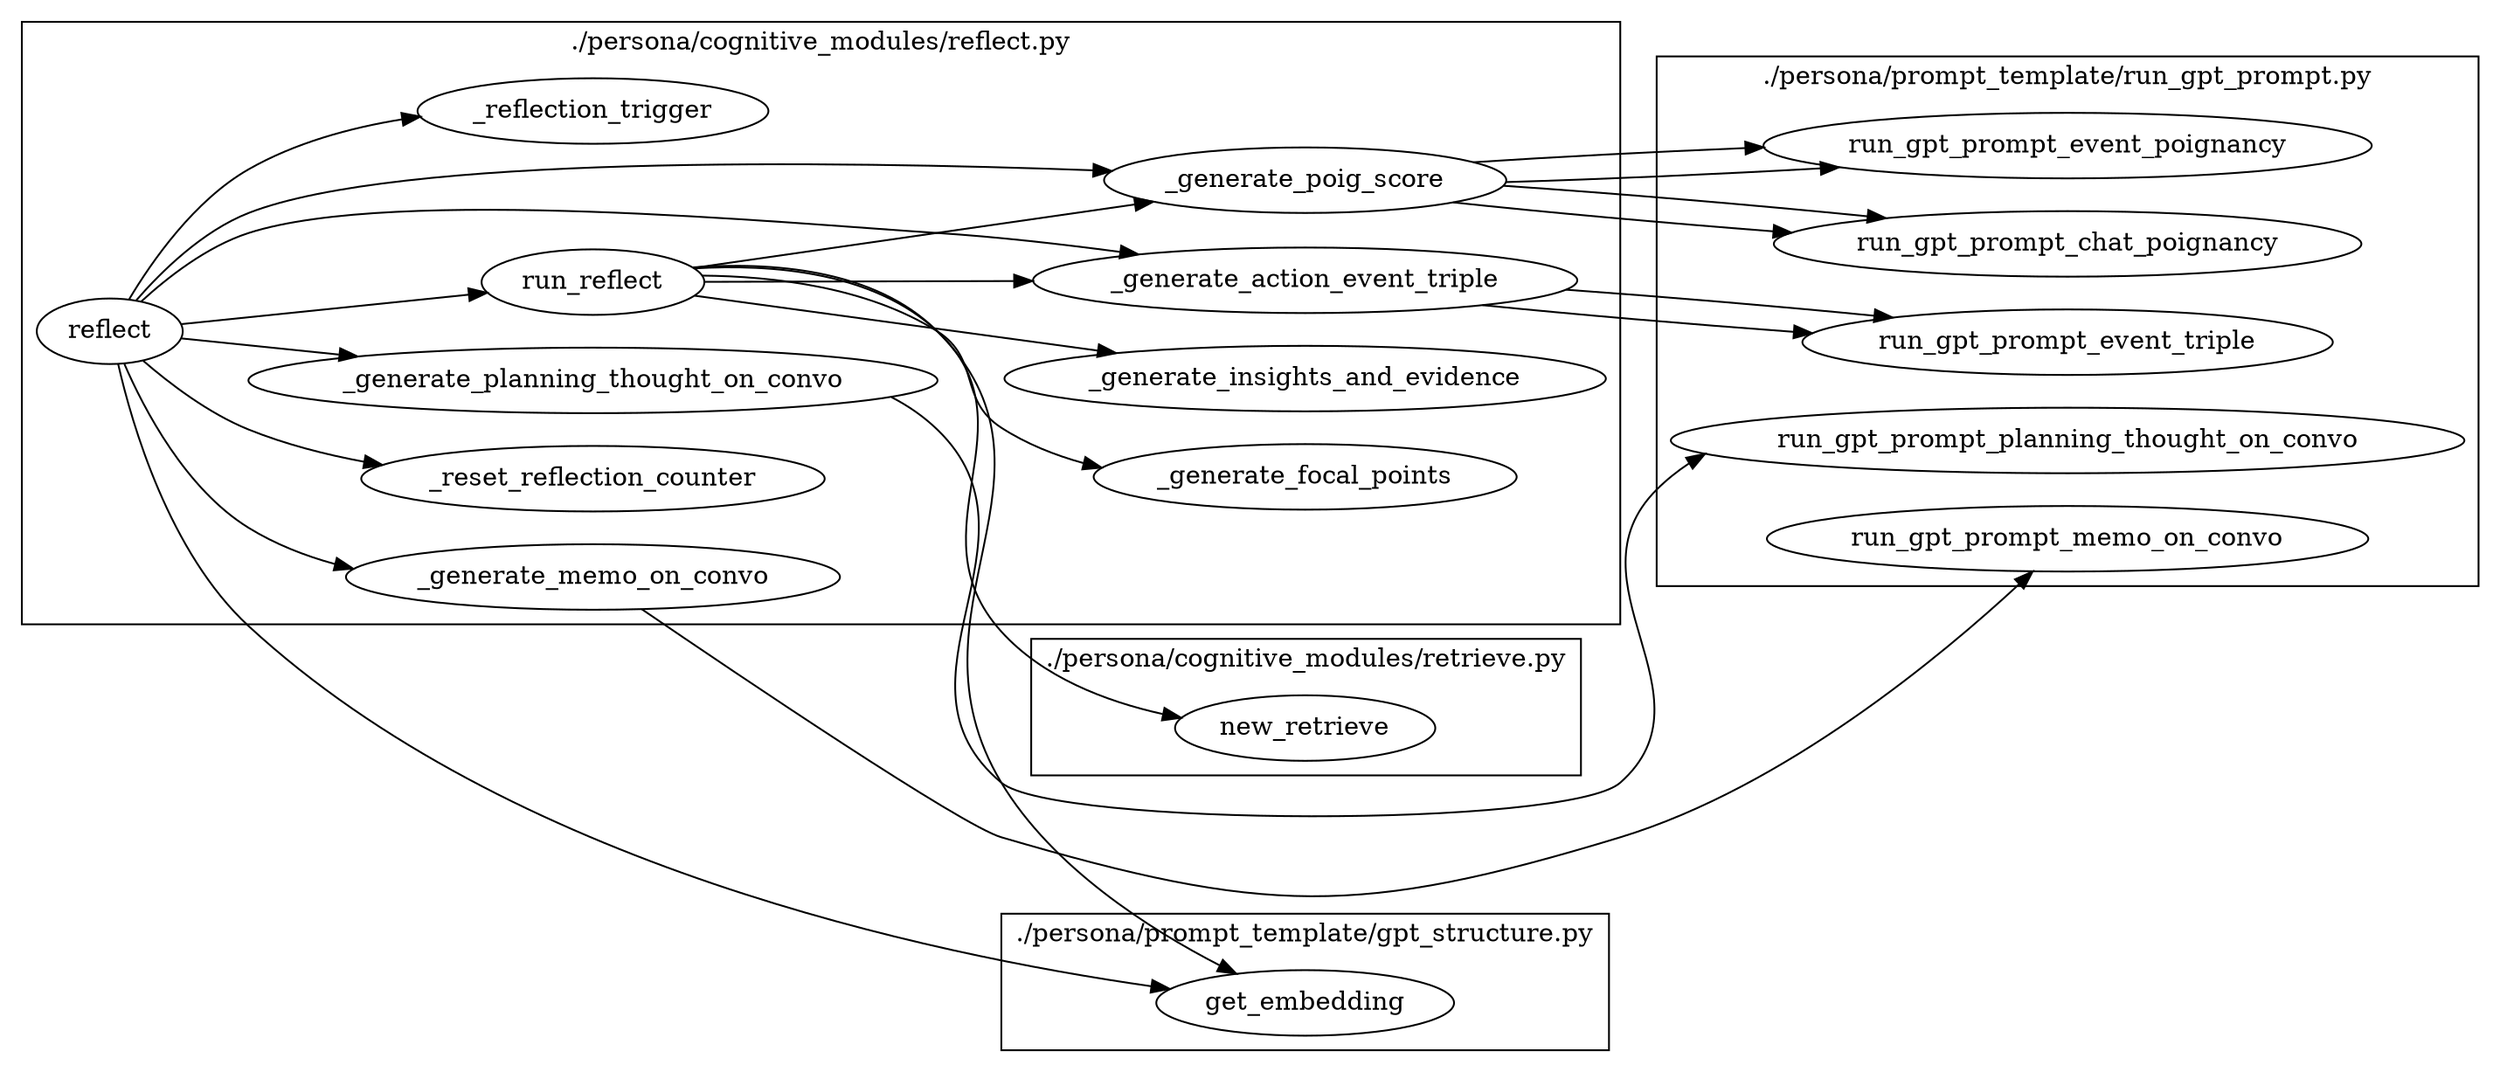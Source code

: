 digraph {
	graph [rankdir=LR];
	subgraph "cluster_./persona/cognitive_modules/reflect.py" {
		graph [label="./persona/cognitive_modules/reflect.py"];
		"./persona/cognitive_modules/reflect.py#reflect@195:4"	[label=reflect];
		"./persona/cognitive_modules/reflect.py#_reflection_trigger@153:4"	[label=_reflection_trigger];
		"./persona/cognitive_modules/reflect.py#run_reflect@107:4"	[label=run_reflect];
		"./persona/cognitive_modules/reflect.py#_reset_reflection_counter@181:4"	[label=_reset_reflection_counter];
		"./persona/cognitive_modules/reflect.py#_generate_planning_thought_on_convo@95:4"	[label=_generate_planning_thought_on_convo];
		"./persona/cognitive_modules/reflect.py#_generate_action_event_triple@64:4"	[label=_generate_action_event_triple];
		"./persona/cognitive_modules/reflect.py#_generate_poig_score@80:4"	[label=_generate_poig_score];
		"./persona/cognitive_modules/reflect.py#_generate_memo_on_convo@101:4"	[label=_generate_memo_on_convo];
		"./persona/cognitive_modules/reflect.py#_generate_focal_points@26:4"	[label=_generate_focal_points];
		"./persona/cognitive_modules/reflect.py#_generate_insights_and_evidence@46:4"	[label=_generate_insights_and_evidence];
	}
	subgraph "cluster_/Users/wenke/.vscode/extensions/ms-python.vscode-pylance-2024.7.1/dist/typeshed-fallback/stdlib/datetime.pyi" {
		graph [label="/Users/wenke/.vscode/extensions/ms-python.vscode-pylance-2024.7.1/dist/typeshed-fallback/stdlib/datetime.pyi"];
	}
	subgraph "cluster_/Users/wenke/.vscode/extensions/ms-python.vscode-pylance-2024.7.1/dist/typeshed-fallback/stdlib/builtins.pyi" {
		graph [label="/Users/wenke/.vscode/extensions/ms-python.vscode-pylance-2024.7.1/dist/typeshed-fallback/stdlib/builtins.pyi"];
	}
	subgraph "cluster_./persona/prompt_template/gpt_structure.py" {
		graph [label="./persona/prompt_template/gpt_structure.py"];
		"./persona/prompt_template/gpt_structure.py#get_embedding@294:4"	[label=get_embedding];
	}
	subgraph "cluster_/Users/wenke/.conda/envs/x/lib/python3.9/site-packages/loguru/__init__.pyi" {
		graph [label="/Users/wenke/.conda/envs/x/lib/python3.9/site-packages/loguru/__init__.pyi"];
	}
	subgraph "cluster_./persona/cognitive_modules/retrieve.py" {
		graph [label="./persona/cognitive_modules/retrieve.py"];
		"./persona/cognitive_modules/retrieve.py#new_retrieve@200:4"	[label=new_retrieve];
	}
	subgraph "cluster_./persona/prompt_template/run_gpt_prompt.py" {
		graph [label="./persona/prompt_template/run_gpt_prompt.py"];
		"./persona/prompt_template/run_gpt_prompt.py#run_gpt_prompt_event_triple@934:4"	[label=run_gpt_prompt_event_triple];
		"./persona/prompt_template/run_gpt_prompt.py#run_gpt_prompt_event_poignancy@1999:4"	[label=run_gpt_prompt_event_poignancy];
		"./persona/prompt_template/run_gpt_prompt.py#run_gpt_prompt_chat_poignancy@2177:4"	[label=run_gpt_prompt_chat_poignancy];
		"./persona/prompt_template/run_gpt_prompt.py#run_gpt_prompt_planning_thought_on_convo@2981:4"	[label=run_gpt_prompt_planning_thought_on_convo];
		"./persona/prompt_template/run_gpt_prompt.py#run_gpt_prompt_memo_on_convo@3033:4"	[label=run_gpt_prompt_memo_on_convo];
	}
	"./persona/cognitive_modules/reflect.py#reflect@195:4" -> "./persona/cognitive_modules/reflect.py#_reflection_trigger@153:4";
	"./persona/cognitive_modules/reflect.py#reflect@195:4" -> "./persona/cognitive_modules/reflect.py#run_reflect@107:4";
	"./persona/cognitive_modules/reflect.py#reflect@195:4" -> "./persona/cognitive_modules/reflect.py#_reset_reflection_counter@181:4";
	"./persona/cognitive_modules/reflect.py#reflect@195:4" -> "./persona/cognitive_modules/reflect.py#_generate_planning_thought_on_convo@95:4";
	"./persona/cognitive_modules/reflect.py#reflect@195:4" -> "./persona/cognitive_modules/reflect.py#_generate_action_event_triple@64:4";
	"./persona/cognitive_modules/reflect.py#reflect@195:4" -> "./persona/cognitive_modules/reflect.py#_generate_poig_score@80:4";
	"./persona/cognitive_modules/reflect.py#reflect@195:4" -> "./persona/cognitive_modules/reflect.py#_generate_memo_on_convo@101:4";
	"./persona/cognitive_modules/reflect.py#reflect@195:4" -> "./persona/prompt_template/gpt_structure.py#get_embedding@294:4";
	"./persona/cognitive_modules/reflect.py#run_reflect@107:4" -> "./persona/cognitive_modules/reflect.py#_generate_action_event_triple@64:4";
	"./persona/cognitive_modules/reflect.py#run_reflect@107:4" -> "./persona/cognitive_modules/reflect.py#_generate_poig_score@80:4";
	"./persona/cognitive_modules/reflect.py#run_reflect@107:4" -> "./persona/cognitive_modules/reflect.py#_generate_focal_points@26:4";
	"./persona/cognitive_modules/reflect.py#run_reflect@107:4" -> "./persona/cognitive_modules/reflect.py#_generate_insights_and_evidence@46:4";
	"./persona/cognitive_modules/reflect.py#run_reflect@107:4" -> "./persona/prompt_template/gpt_structure.py#get_embedding@294:4";
	"./persona/cognitive_modules/reflect.py#run_reflect@107:4" -> "./persona/cognitive_modules/retrieve.py#new_retrieve@200:4";
	"./persona/cognitive_modules/reflect.py#_generate_planning_thought_on_convo@95:4" -> "./persona/prompt_template/run_gpt_prompt.py#run_gpt_prompt_planning_thought_on_convo@2981:4";
	"./persona/cognitive_modules/reflect.py#_generate_action_event_triple@64:4" -> "./persona/prompt_template/run_gpt_prompt.py#run_gpt_prompt_event_triple@934:4";
	"./persona/cognitive_modules/reflect.py#_generate_action_event_triple@64:4" -> "./persona/prompt_template/run_gpt_prompt.py#run_gpt_prompt_event_triple@934:4";
	"./persona/cognitive_modules/reflect.py#_generate_poig_score@80:4" -> "./persona/prompt_template/run_gpt_prompt.py#run_gpt_prompt_event_poignancy@1999:4";
	"./persona/cognitive_modules/reflect.py#_generate_poig_score@80:4" -> "./persona/prompt_template/run_gpt_prompt.py#run_gpt_prompt_event_poignancy@1999:4";
	"./persona/cognitive_modules/reflect.py#_generate_poig_score@80:4" -> "./persona/prompt_template/run_gpt_prompt.py#run_gpt_prompt_chat_poignancy@2177:4";
	"./persona/cognitive_modules/reflect.py#_generate_poig_score@80:4" -> "./persona/prompt_template/run_gpt_prompt.py#run_gpt_prompt_chat_poignancy@2177:4";
	"./persona/cognitive_modules/reflect.py#_generate_memo_on_convo@101:4" -> "./persona/prompt_template/run_gpt_prompt.py#run_gpt_prompt_memo_on_convo@3033:4";
}
